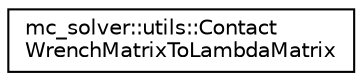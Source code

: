 digraph "Graphical Class Hierarchy"
{
 // INTERACTIVE_SVG=YES
 // LATEX_PDF_SIZE
  edge [fontname="Helvetica",fontsize="10",labelfontname="Helvetica",labelfontsize="10"];
  node [fontname="Helvetica",fontsize="10",shape=record];
  rankdir="LR";
  Node0 [label="mc_solver::utils::Contact\lWrenchMatrixToLambdaMatrix",height=0.2,width=0.4,color="black", fillcolor="white", style="filled",URL="$structmc__solver_1_1utils_1_1ContactWrenchMatrixToLambdaMatrix.html",tooltip=" "];
}
